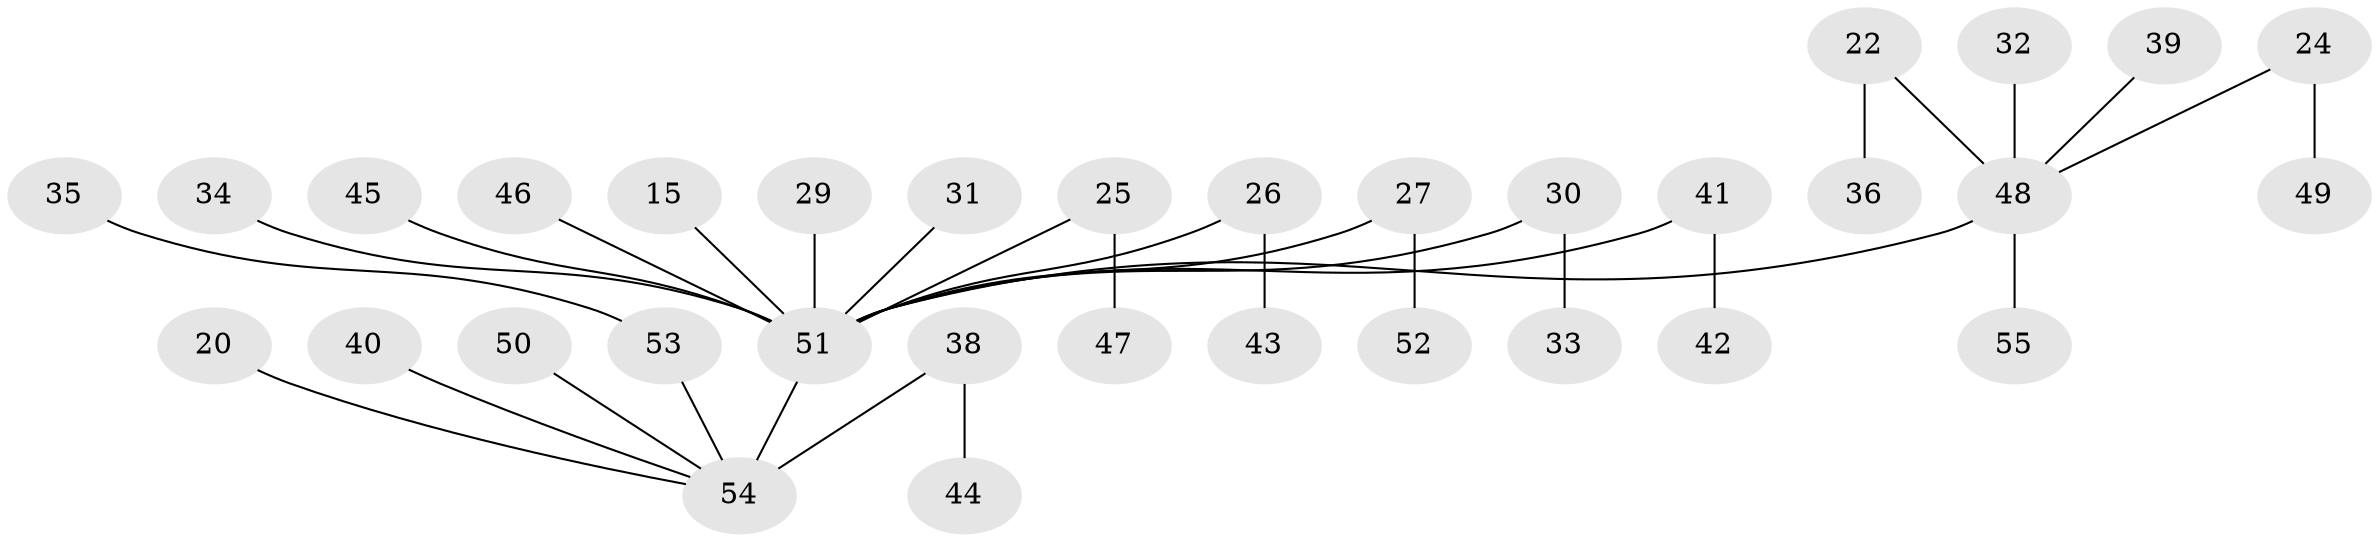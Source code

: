 // original degree distribution, {4: 0.09090909090909091, 3: 0.09090909090909091, 8: 0.01818181818181818, 5: 0.03636363636363636, 6: 0.01818181818181818, 2: 0.32727272727272727, 1: 0.41818181818181815}
// Generated by graph-tools (version 1.1) at 2025/45/03/04/25 21:45:18]
// undirected, 33 vertices, 32 edges
graph export_dot {
graph [start="1"]
  node [color=gray90,style=filled];
  15;
  20;
  22;
  24;
  25 [super="+16"];
  26;
  27;
  29;
  30;
  31;
  32 [super="+9"];
  33;
  34;
  35;
  36;
  38;
  39 [super="+18"];
  40;
  41;
  42;
  43;
  44;
  45;
  46;
  47 [super="+19"];
  48 [super="+23"];
  49;
  50;
  51 [super="+14+37"];
  52;
  53 [super="+21+13+28"];
  54 [super="+12+17"];
  55;
  15 -- 51;
  20 -- 54;
  22 -- 36;
  22 -- 48;
  24 -- 49;
  24 -- 48;
  25 -- 47 [weight=2];
  25 -- 51;
  26 -- 43;
  26 -- 51;
  27 -- 52;
  27 -- 51;
  29 -- 51;
  30 -- 33;
  30 -- 51;
  31 -- 51;
  32 -- 48;
  34 -- 51;
  35 -- 53;
  38 -- 44;
  38 -- 54;
  39 -- 48;
  40 -- 54;
  41 -- 42;
  41 -- 51;
  45 -- 51;
  46 -- 51;
  48 -- 55;
  48 -- 51 [weight=3];
  50 -- 54;
  51 -- 54 [weight=3];
  53 -- 54;
}
